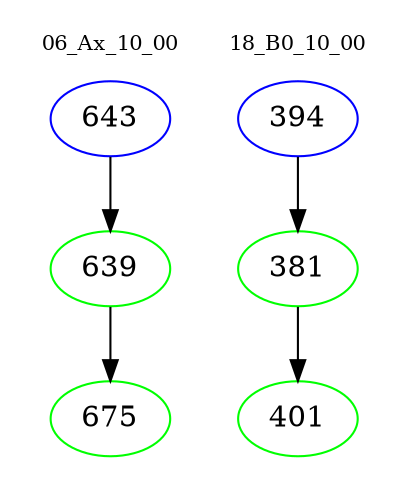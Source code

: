 digraph{
subgraph cluster_0 {
color = white
label = "06_Ax_10_00";
fontsize=10;
T0_643 [label="643", color="blue"]
T0_643 -> T0_639 [color="black"]
T0_639 [label="639", color="green"]
T0_639 -> T0_675 [color="black"]
T0_675 [label="675", color="green"]
}
subgraph cluster_1 {
color = white
label = "18_B0_10_00";
fontsize=10;
T1_394 [label="394", color="blue"]
T1_394 -> T1_381 [color="black"]
T1_381 [label="381", color="green"]
T1_381 -> T1_401 [color="black"]
T1_401 [label="401", color="green"]
}
}
